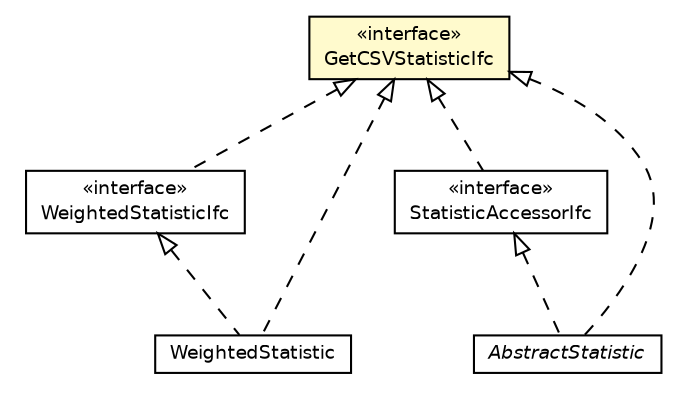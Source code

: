 #!/usr/local/bin/dot
#
# Class diagram 
# Generated by UMLGraph version 5.4 (http://www.umlgraph.org/)
#

digraph G {
	edge [fontname="Helvetica",fontsize=10,labelfontname="Helvetica",labelfontsize=10];
	node [fontname="Helvetica",fontsize=10,shape=plaintext];
	nodesep=0.25;
	ranksep=0.5;
	// jsl.utilities.statistic.WeightedStatisticIfc
	c85594 [label=<<table title="jsl.utilities.statistic.WeightedStatisticIfc" border="0" cellborder="1" cellspacing="0" cellpadding="2" port="p" href="./WeightedStatisticIfc.html">
		<tr><td><table border="0" cellspacing="0" cellpadding="1">
<tr><td align="center" balign="center"> &#171;interface&#187; </td></tr>
<tr><td align="center" balign="center"> WeightedStatisticIfc </td></tr>
		</table></td></tr>
		</table>>, URL="./WeightedStatisticIfc.html", fontname="Helvetica", fontcolor="black", fontsize=9.0];
	// jsl.utilities.statistic.WeightedStatistic
	c85595 [label=<<table title="jsl.utilities.statistic.WeightedStatistic" border="0" cellborder="1" cellspacing="0" cellpadding="2" port="p" href="./WeightedStatistic.html">
		<tr><td><table border="0" cellspacing="0" cellpadding="1">
<tr><td align="center" balign="center"> WeightedStatistic </td></tr>
		</table></td></tr>
		</table>>, URL="./WeightedStatistic.html", fontname="Helvetica", fontcolor="black", fontsize=9.0];
	// jsl.utilities.statistic.StatisticAccessorIfc
	c85598 [label=<<table title="jsl.utilities.statistic.StatisticAccessorIfc" border="0" cellborder="1" cellspacing="0" cellpadding="2" port="p" href="./StatisticAccessorIfc.html">
		<tr><td><table border="0" cellspacing="0" cellpadding="1">
<tr><td align="center" balign="center"> &#171;interface&#187; </td></tr>
<tr><td align="center" balign="center"> StatisticAccessorIfc </td></tr>
		</table></td></tr>
		</table>>, URL="./StatisticAccessorIfc.html", fontname="Helvetica", fontcolor="black", fontsize=9.0];
	// jsl.utilities.statistic.GetCSVStatisticIfc
	c85607 [label=<<table title="jsl.utilities.statistic.GetCSVStatisticIfc" border="0" cellborder="1" cellspacing="0" cellpadding="2" port="p" bgcolor="lemonChiffon" href="./GetCSVStatisticIfc.html">
		<tr><td><table border="0" cellspacing="0" cellpadding="1">
<tr><td align="center" balign="center"> &#171;interface&#187; </td></tr>
<tr><td align="center" balign="center"> GetCSVStatisticIfc </td></tr>
		</table></td></tr>
		</table>>, URL="./GetCSVStatisticIfc.html", fontname="Helvetica", fontcolor="black", fontsize=9.0];
	// jsl.utilities.statistic.AbstractStatistic
	c85612 [label=<<table title="jsl.utilities.statistic.AbstractStatistic" border="0" cellborder="1" cellspacing="0" cellpadding="2" port="p" href="./AbstractStatistic.html">
		<tr><td><table border="0" cellspacing="0" cellpadding="1">
<tr><td align="center" balign="center"><font face="Helvetica-Oblique"> AbstractStatistic </font></td></tr>
		</table></td></tr>
		</table>>, URL="./AbstractStatistic.html", fontname="Helvetica", fontcolor="black", fontsize=9.0];
	//jsl.utilities.statistic.WeightedStatisticIfc implements jsl.utilities.statistic.GetCSVStatisticIfc
	c85607:p -> c85594:p [dir=back,arrowtail=empty,style=dashed];
	//jsl.utilities.statistic.WeightedStatistic implements jsl.utilities.statistic.WeightedStatisticIfc
	c85594:p -> c85595:p [dir=back,arrowtail=empty,style=dashed];
	//jsl.utilities.statistic.WeightedStatistic implements jsl.utilities.statistic.GetCSVStatisticIfc
	c85607:p -> c85595:p [dir=back,arrowtail=empty,style=dashed];
	//jsl.utilities.statistic.StatisticAccessorIfc implements jsl.utilities.statistic.GetCSVStatisticIfc
	c85607:p -> c85598:p [dir=back,arrowtail=empty,style=dashed];
	//jsl.utilities.statistic.AbstractStatistic implements jsl.utilities.statistic.StatisticAccessorIfc
	c85598:p -> c85612:p [dir=back,arrowtail=empty,style=dashed];
	//jsl.utilities.statistic.AbstractStatistic implements jsl.utilities.statistic.GetCSVStatisticIfc
	c85607:p -> c85612:p [dir=back,arrowtail=empty,style=dashed];
}

